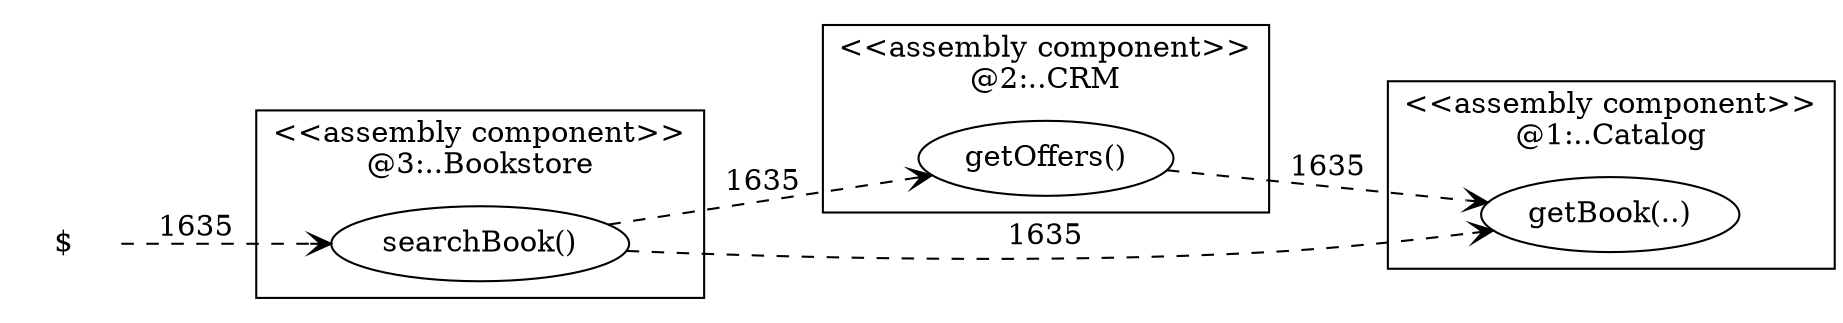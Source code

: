 digraph G {
 rankdir=LR;
subgraph "cluster_component_3" {
 label = "<<assembly component>>\n@3:..Bookstore";
 shape = "box";
 style = "filled";
 fillcolor = "white";
"depNode_2" [label="searchBook()",shape="oval",style="filled",fillcolor="white"]
}
subgraph "cluster_component_2" {
 label = "<<assembly component>>\n@2:..CRM";
 shape = "box";
 style = "filled";
 fillcolor = "white";
"depNode_4" [label="getOffers()",shape="oval",style="filled",fillcolor="white"]
}
subgraph "cluster_component_1" {
 label = "<<assembly component>>\n@1:..Catalog";
 shape = "box";
 style = "filled";
 fillcolor = "white";
"depNode_3" [label="getBook(..)",shape="oval",style="filled",fillcolor="white"]
}
"depNode_0" [label="$",shape="none"]

depNode_0->depNode_2[label=1635, style="dashed", arrowhead="open"]
depNode_2->depNode_3[label=1635, style="dashed", arrowhead="open"]
depNode_2->depNode_4[label=1635, style="dashed", arrowhead="open"]
depNode_4->depNode_3[label=1635, style="dashed", arrowhead="open"]
}
